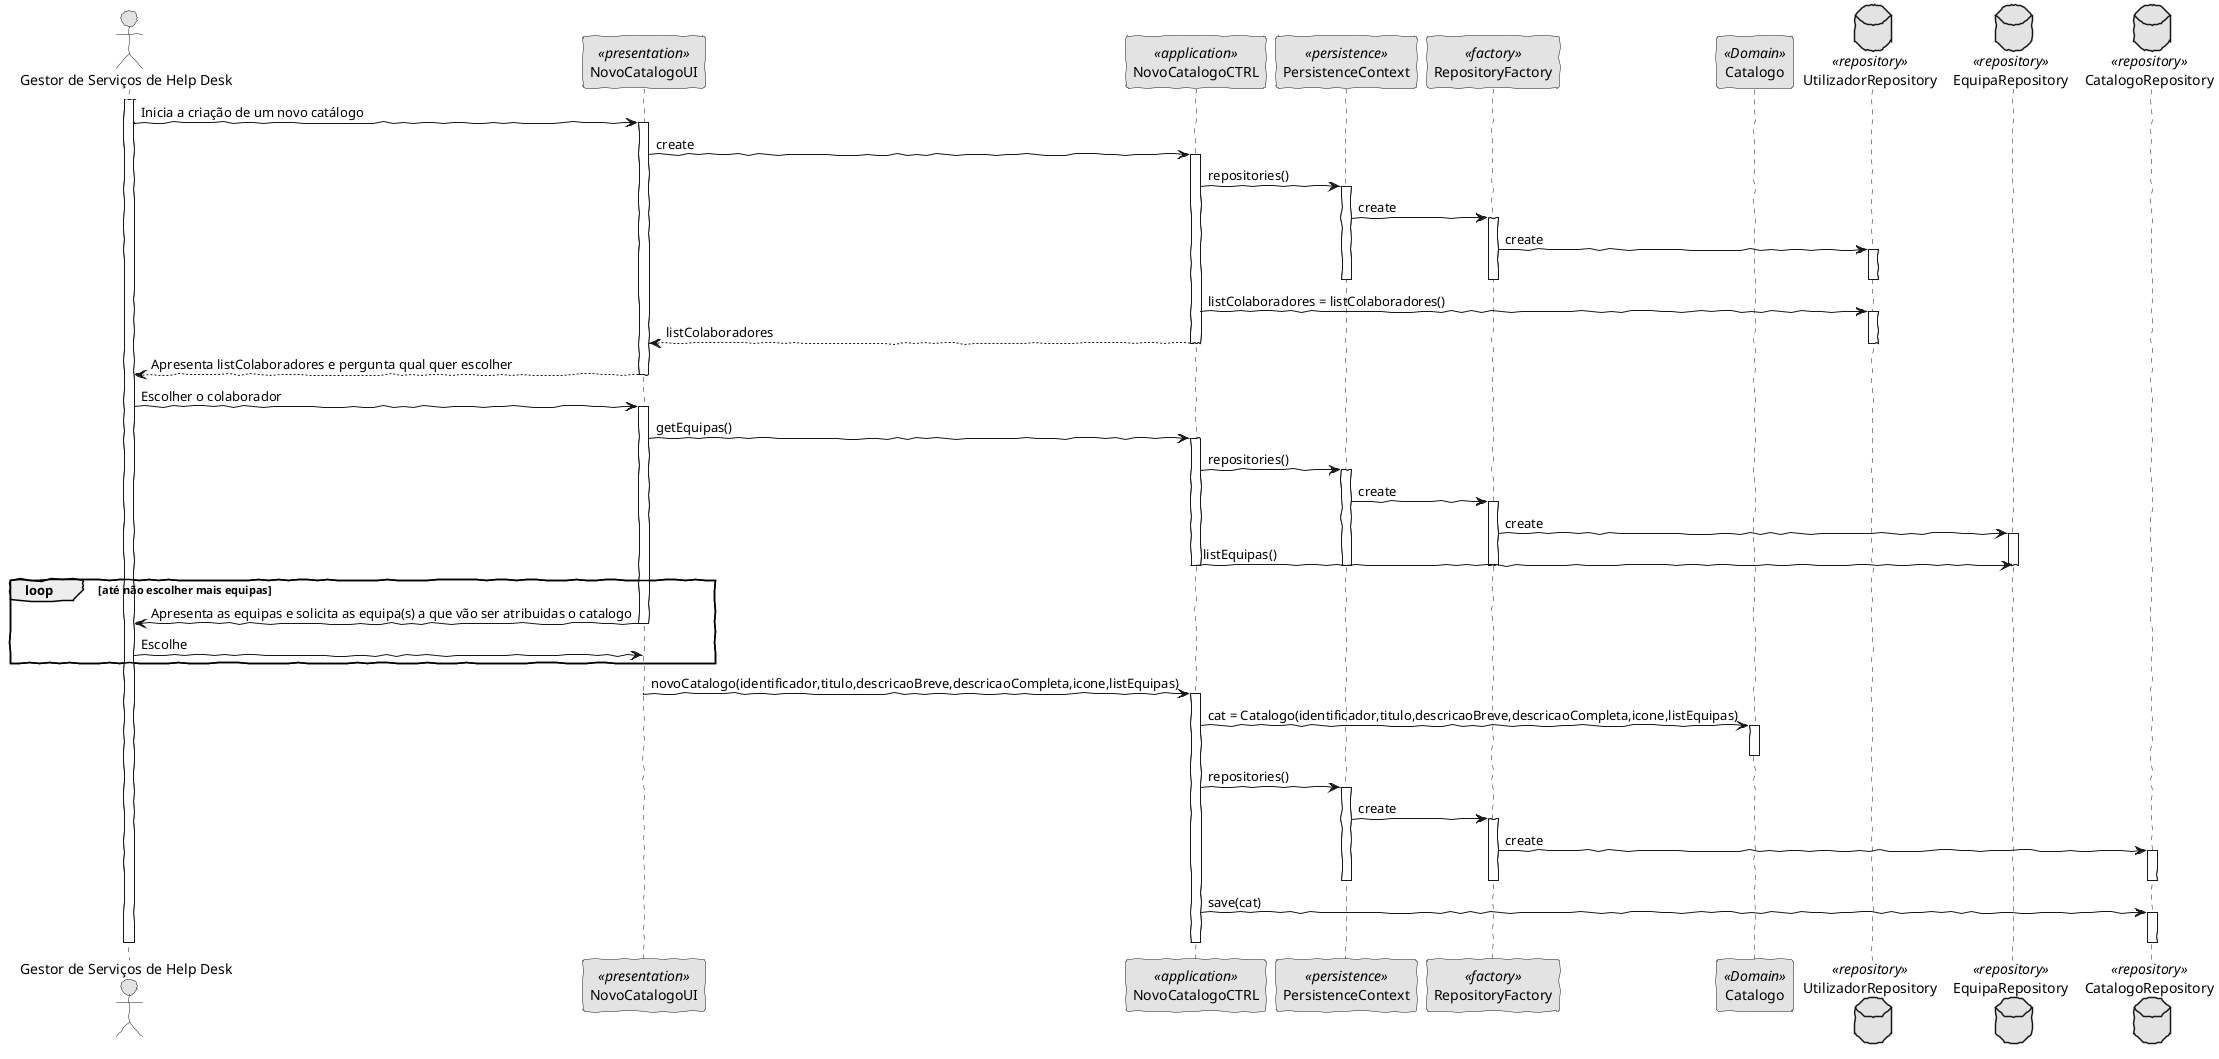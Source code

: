 @startuml
'http://plantuml.com/skinparam.html
skinparam handwritten true
skinparam monochrome true
skinparam packageStyle rect
skinparam defaultFontName FG Virgil
skinparam shadowing false

Actor "Gestor de Serviços de Help Desk" as Actor
participant NovoCatalogoUI as UI <<presentation>>
participant NovoCatalogoCTRL as Controller <<application>>
participant PersistenceContext as Persistence <<persistence>>
participant RepositoryFactory as Factory <<factory>>
participant Catalogo as Catalogo <<Domain>>
database UtilizadorRepository as URepository <<repository>>
database EquipaRepository as ERepository <<repository>>
database CatalogoRepository as CRepository <<repository>>


activate Actor
    Actor -> UI: Inicia a criação de um novo catálogo
    activate UI
      UI -> Controller: create
    activate Controller
        Controller -> Persistence: repositories()
    activate Persistence
        Persistence -> Factory: create
    activate Factory
        Factory -> URepository: create
    activate URepository
    deactivate Persistence
    deactivate Factory
    deactivate URepository
        Controller -> URepository: listColaboradores = listColaboradores()
    activate URepository
        Controller --> UI: listColaboradores
    deactivate URepository
    deactivate Controller
        UI --> Actor : Apresenta listColaboradores e pergunta qual quer escolher
    deactivate UI
      Actor -> UI: Escolher o colaborador
    activate UI
    UI -> Controller: getEquipas()
    activate Controller
    Controller -> Persistence: repositories()
    activate Persistence
        Persistence -> Factory: create
    activate Factory
        Factory -> ERepository: create
    activate ERepository
      Controller -> ERepository : listEquipas()
    deactivate Controller
    deactivate Persistence
    deactivate Factory
    deactivate ERepository
    loop até não escolher mais equipas
      UI -> Actor: Apresenta as equipas e solicita as equipa(s) a que vão ser atribuidas o catalogo
    deactivate UI
      Actor -> UI: Escolhe
    end loop
    activate UI
      UI -> Controller: novoCatalogo(identificador,titulo,descricaoBreve,descricaoCompleta,icone,listEquipas)
    activate Controller
      Controller -> Catalogo: cat = Catalogo(identificador,titulo,descricaoBreve,descricaoCompleta,icone,listEquipas)
    activate Catalogo
    deactivate Catalogo
      Controller -> Persistence: repositories()
    activate Persistence
      Persistence -> Factory: create
    activate Factory
      Factory -> CRepository: create
    activate CRepository
    deactivate Persistence
    deactivate Factory
    deactivate CRepository
      Controller -> CRepository: save(cat)
    activate CRepository
    deactivate CRepository
    deactivate Controller
    deactivate UI

deactivate Actor
@enduml